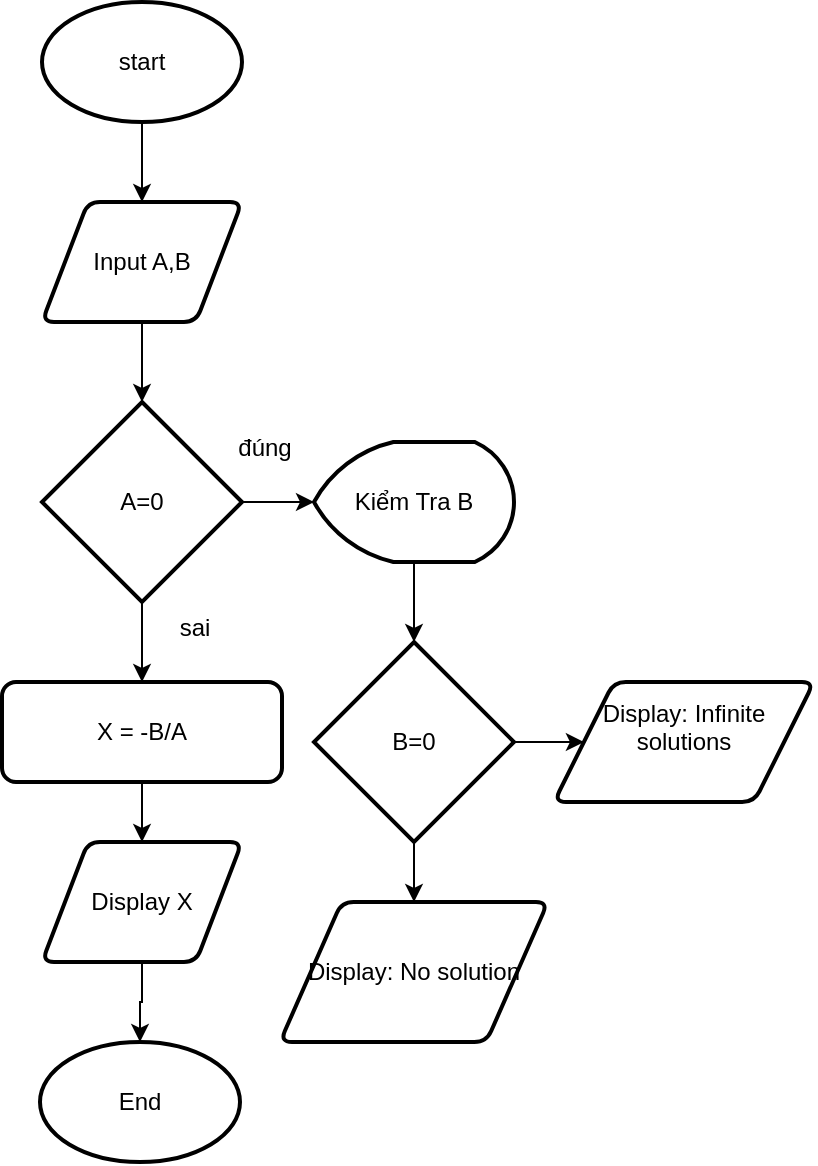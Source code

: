 <mxfile version="25.0.2">
  <diagram id="C5RBs43oDa-KdzZeNtuy" name="Page-1">
    <mxGraphModel dx="794" dy="557" grid="1" gridSize="10" guides="1" tooltips="1" connect="1" arrows="1" fold="1" page="1" pageScale="1" pageWidth="827" pageHeight="1169" math="0" shadow="0">
      <root>
        <mxCell id="WIyWlLk6GJQsqaUBKTNV-0" />
        <mxCell id="WIyWlLk6GJQsqaUBKTNV-1" parent="WIyWlLk6GJQsqaUBKTNV-0" />
        <mxCell id="Ww7IUzs-hGGs2XxAr3mc-7" style="edgeStyle=orthogonalEdgeStyle;rounded=0;orthogonalLoop=1;jettySize=auto;html=1;exitX=0.5;exitY=1;exitDx=0;exitDy=0;exitPerimeter=0;entryX=0.5;entryY=0;entryDx=0;entryDy=0;" edge="1" parent="WIyWlLk6GJQsqaUBKTNV-1" source="Ww7IUzs-hGGs2XxAr3mc-1" target="Ww7IUzs-hGGs2XxAr3mc-2">
          <mxGeometry relative="1" as="geometry" />
        </mxCell>
        <mxCell id="Ww7IUzs-hGGs2XxAr3mc-1" value="start" style="strokeWidth=2;html=1;shape=mxgraph.flowchart.start_1;whiteSpace=wrap;" vertex="1" parent="WIyWlLk6GJQsqaUBKTNV-1">
          <mxGeometry x="364" y="30" width="100" height="60" as="geometry" />
        </mxCell>
        <mxCell id="Ww7IUzs-hGGs2XxAr3mc-2" value="Input A,B" style="shape=parallelogram;html=1;strokeWidth=2;perimeter=parallelogramPerimeter;whiteSpace=wrap;rounded=1;arcSize=12;size=0.23;" vertex="1" parent="WIyWlLk6GJQsqaUBKTNV-1">
          <mxGeometry x="364" y="130" width="100" height="60" as="geometry" />
        </mxCell>
        <mxCell id="Ww7IUzs-hGGs2XxAr3mc-6" style="edgeStyle=orthogonalEdgeStyle;rounded=0;orthogonalLoop=1;jettySize=auto;html=1;exitX=1;exitY=0.5;exitDx=0;exitDy=0;exitPerimeter=0;" edge="1" parent="WIyWlLk6GJQsqaUBKTNV-1" source="Ww7IUzs-hGGs2XxAr3mc-3" target="Ww7IUzs-hGGs2XxAr3mc-4">
          <mxGeometry relative="1" as="geometry" />
        </mxCell>
        <mxCell id="Ww7IUzs-hGGs2XxAr3mc-20" style="edgeStyle=orthogonalEdgeStyle;rounded=0;orthogonalLoop=1;jettySize=auto;html=1;exitX=0.5;exitY=1;exitDx=0;exitDy=0;exitPerimeter=0;" edge="1" parent="WIyWlLk6GJQsqaUBKTNV-1" source="Ww7IUzs-hGGs2XxAr3mc-3" target="Ww7IUzs-hGGs2XxAr3mc-19">
          <mxGeometry relative="1" as="geometry" />
        </mxCell>
        <mxCell id="Ww7IUzs-hGGs2XxAr3mc-3" value="A=0" style="strokeWidth=2;html=1;shape=mxgraph.flowchart.decision;whiteSpace=wrap;" vertex="1" parent="WIyWlLk6GJQsqaUBKTNV-1">
          <mxGeometry x="364" y="230" width="100" height="100" as="geometry" />
        </mxCell>
        <mxCell id="Ww7IUzs-hGGs2XxAr3mc-4" value="Kiểm Tra B" style="strokeWidth=2;html=1;shape=mxgraph.flowchart.display;whiteSpace=wrap;" vertex="1" parent="WIyWlLk6GJQsqaUBKTNV-1">
          <mxGeometry x="500" y="250" width="100" height="60" as="geometry" />
        </mxCell>
        <mxCell id="Ww7IUzs-hGGs2XxAr3mc-13" style="edgeStyle=orthogonalEdgeStyle;rounded=0;orthogonalLoop=1;jettySize=auto;html=1;exitX=1;exitY=0.5;exitDx=0;exitDy=0;exitPerimeter=0;entryX=0;entryY=0.5;entryDx=0;entryDy=0;" edge="1" parent="WIyWlLk6GJQsqaUBKTNV-1" source="Ww7IUzs-hGGs2XxAr3mc-5" target="Ww7IUzs-hGGs2XxAr3mc-12">
          <mxGeometry relative="1" as="geometry" />
        </mxCell>
        <mxCell id="Ww7IUzs-hGGs2XxAr3mc-18" style="edgeStyle=orthogonalEdgeStyle;rounded=0;orthogonalLoop=1;jettySize=auto;html=1;exitX=0.5;exitY=1;exitDx=0;exitDy=0;exitPerimeter=0;entryX=0.5;entryY=0;entryDx=0;entryDy=0;" edge="1" parent="WIyWlLk6GJQsqaUBKTNV-1" source="Ww7IUzs-hGGs2XxAr3mc-5" target="Ww7IUzs-hGGs2XxAr3mc-14">
          <mxGeometry relative="1" as="geometry" />
        </mxCell>
        <mxCell id="Ww7IUzs-hGGs2XxAr3mc-5" value="B=0" style="strokeWidth=2;html=1;shape=mxgraph.flowchart.decision;whiteSpace=wrap;" vertex="1" parent="WIyWlLk6GJQsqaUBKTNV-1">
          <mxGeometry x="500" y="350" width="100" height="100" as="geometry" />
        </mxCell>
        <mxCell id="Ww7IUzs-hGGs2XxAr3mc-8" style="edgeStyle=orthogonalEdgeStyle;rounded=0;orthogonalLoop=1;jettySize=auto;html=1;exitX=0.5;exitY=1;exitDx=0;exitDy=0;entryX=0.5;entryY=0;entryDx=0;entryDy=0;entryPerimeter=0;" edge="1" parent="WIyWlLk6GJQsqaUBKTNV-1" source="Ww7IUzs-hGGs2XxAr3mc-2" target="Ww7IUzs-hGGs2XxAr3mc-3">
          <mxGeometry relative="1" as="geometry" />
        </mxCell>
        <mxCell id="Ww7IUzs-hGGs2XxAr3mc-11" style="edgeStyle=orthogonalEdgeStyle;rounded=0;orthogonalLoop=1;jettySize=auto;html=1;exitX=0.5;exitY=1;exitDx=0;exitDy=0;exitPerimeter=0;entryX=0.5;entryY=0;entryDx=0;entryDy=0;entryPerimeter=0;" edge="1" parent="WIyWlLk6GJQsqaUBKTNV-1" source="Ww7IUzs-hGGs2XxAr3mc-4" target="Ww7IUzs-hGGs2XxAr3mc-5">
          <mxGeometry relative="1" as="geometry" />
        </mxCell>
        <mxCell id="Ww7IUzs-hGGs2XxAr3mc-12" value="&#xa;Display: Infinite solutions&#xa;&#xa;" style="shape=parallelogram;html=1;strokeWidth=2;perimeter=parallelogramPerimeter;whiteSpace=wrap;rounded=1;arcSize=12;size=0.23;" vertex="1" parent="WIyWlLk6GJQsqaUBKTNV-1">
          <mxGeometry x="620" y="370" width="130" height="60" as="geometry" />
        </mxCell>
        <mxCell id="Ww7IUzs-hGGs2XxAr3mc-14" value="Display: No solution" style="shape=parallelogram;html=1;strokeWidth=2;perimeter=parallelogramPerimeter;whiteSpace=wrap;rounded=1;arcSize=12;size=0.23;" vertex="1" parent="WIyWlLk6GJQsqaUBKTNV-1">
          <mxGeometry x="483" y="480" width="134" height="70" as="geometry" />
        </mxCell>
        <mxCell id="Ww7IUzs-hGGs2XxAr3mc-17" value="đúng" style="text;html=1;align=center;verticalAlign=middle;resizable=0;points=[];autosize=1;strokeColor=none;fillColor=none;" vertex="1" parent="WIyWlLk6GJQsqaUBKTNV-1">
          <mxGeometry x="450" y="238" width="50" height="30" as="geometry" />
        </mxCell>
        <mxCell id="Ww7IUzs-hGGs2XxAr3mc-22" style="edgeStyle=orthogonalEdgeStyle;rounded=0;orthogonalLoop=1;jettySize=auto;html=1;exitX=0.5;exitY=1;exitDx=0;exitDy=0;entryX=0.5;entryY=0;entryDx=0;entryDy=0;" edge="1" parent="WIyWlLk6GJQsqaUBKTNV-1" source="Ww7IUzs-hGGs2XxAr3mc-19" target="Ww7IUzs-hGGs2XxAr3mc-21">
          <mxGeometry relative="1" as="geometry" />
        </mxCell>
        <mxCell id="Ww7IUzs-hGGs2XxAr3mc-19" value="X = -B/A" style="rounded=1;whiteSpace=wrap;html=1;absoluteArcSize=1;arcSize=14;strokeWidth=2;" vertex="1" parent="WIyWlLk6GJQsqaUBKTNV-1">
          <mxGeometry x="344" y="370" width="140" height="50" as="geometry" />
        </mxCell>
        <mxCell id="Ww7IUzs-hGGs2XxAr3mc-21" value="Display X" style="shape=parallelogram;html=1;strokeWidth=2;perimeter=parallelogramPerimeter;whiteSpace=wrap;rounded=1;arcSize=12;size=0.23;" vertex="1" parent="WIyWlLk6GJQsqaUBKTNV-1">
          <mxGeometry x="364" y="450" width="100" height="60" as="geometry" />
        </mxCell>
        <mxCell id="Ww7IUzs-hGGs2XxAr3mc-23" value="End" style="strokeWidth=2;html=1;shape=mxgraph.flowchart.start_1;whiteSpace=wrap;" vertex="1" parent="WIyWlLk6GJQsqaUBKTNV-1">
          <mxGeometry x="363" y="550" width="100" height="60" as="geometry" />
        </mxCell>
        <mxCell id="Ww7IUzs-hGGs2XxAr3mc-24" style="edgeStyle=orthogonalEdgeStyle;rounded=0;orthogonalLoop=1;jettySize=auto;html=1;exitX=0.5;exitY=1;exitDx=0;exitDy=0;entryX=0.5;entryY=0;entryDx=0;entryDy=0;entryPerimeter=0;" edge="1" parent="WIyWlLk6GJQsqaUBKTNV-1" source="Ww7IUzs-hGGs2XxAr3mc-21" target="Ww7IUzs-hGGs2XxAr3mc-23">
          <mxGeometry relative="1" as="geometry" />
        </mxCell>
        <mxCell id="Ww7IUzs-hGGs2XxAr3mc-25" value="sai" style="text;html=1;align=center;verticalAlign=middle;resizable=0;points=[];autosize=1;strokeColor=none;fillColor=none;" vertex="1" parent="WIyWlLk6GJQsqaUBKTNV-1">
          <mxGeometry x="420" y="328" width="40" height="30" as="geometry" />
        </mxCell>
      </root>
    </mxGraphModel>
  </diagram>
</mxfile>
